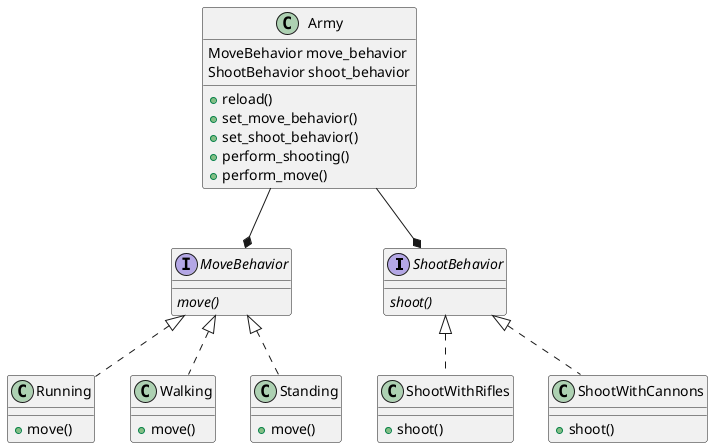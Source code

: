 @startuml

interface "ShootBehavior" {
{abstract} shoot()
}

class ShootWithRifles {
+ shoot()
}

class ShootWithCannons {
+ shoot()
}


interface "MoveBehavior" {
{abstract} move()
}

class Running {
+ move()
}

class Walking {
+ move()
}

class Standing {
+ move()
}


class Army {
MoveBehavior move_behavior
ShootBehavior shoot_behavior
+ reload()
+ set_move_behavior()
+ set_shoot_behavior()
+ perform_shooting()
+ perform_move()
}

' Связи
ShootWithCannons .up.|> ShootBehavior
ShootWithRifles .up.|> ShootBehavior

Running .up.|> MoveBehavior
Walking .up.|> MoveBehavior
Standing .up.|> MoveBehavior

Army -down-* ShootBehavior
Army -down-* MoveBehavior

@enduml


